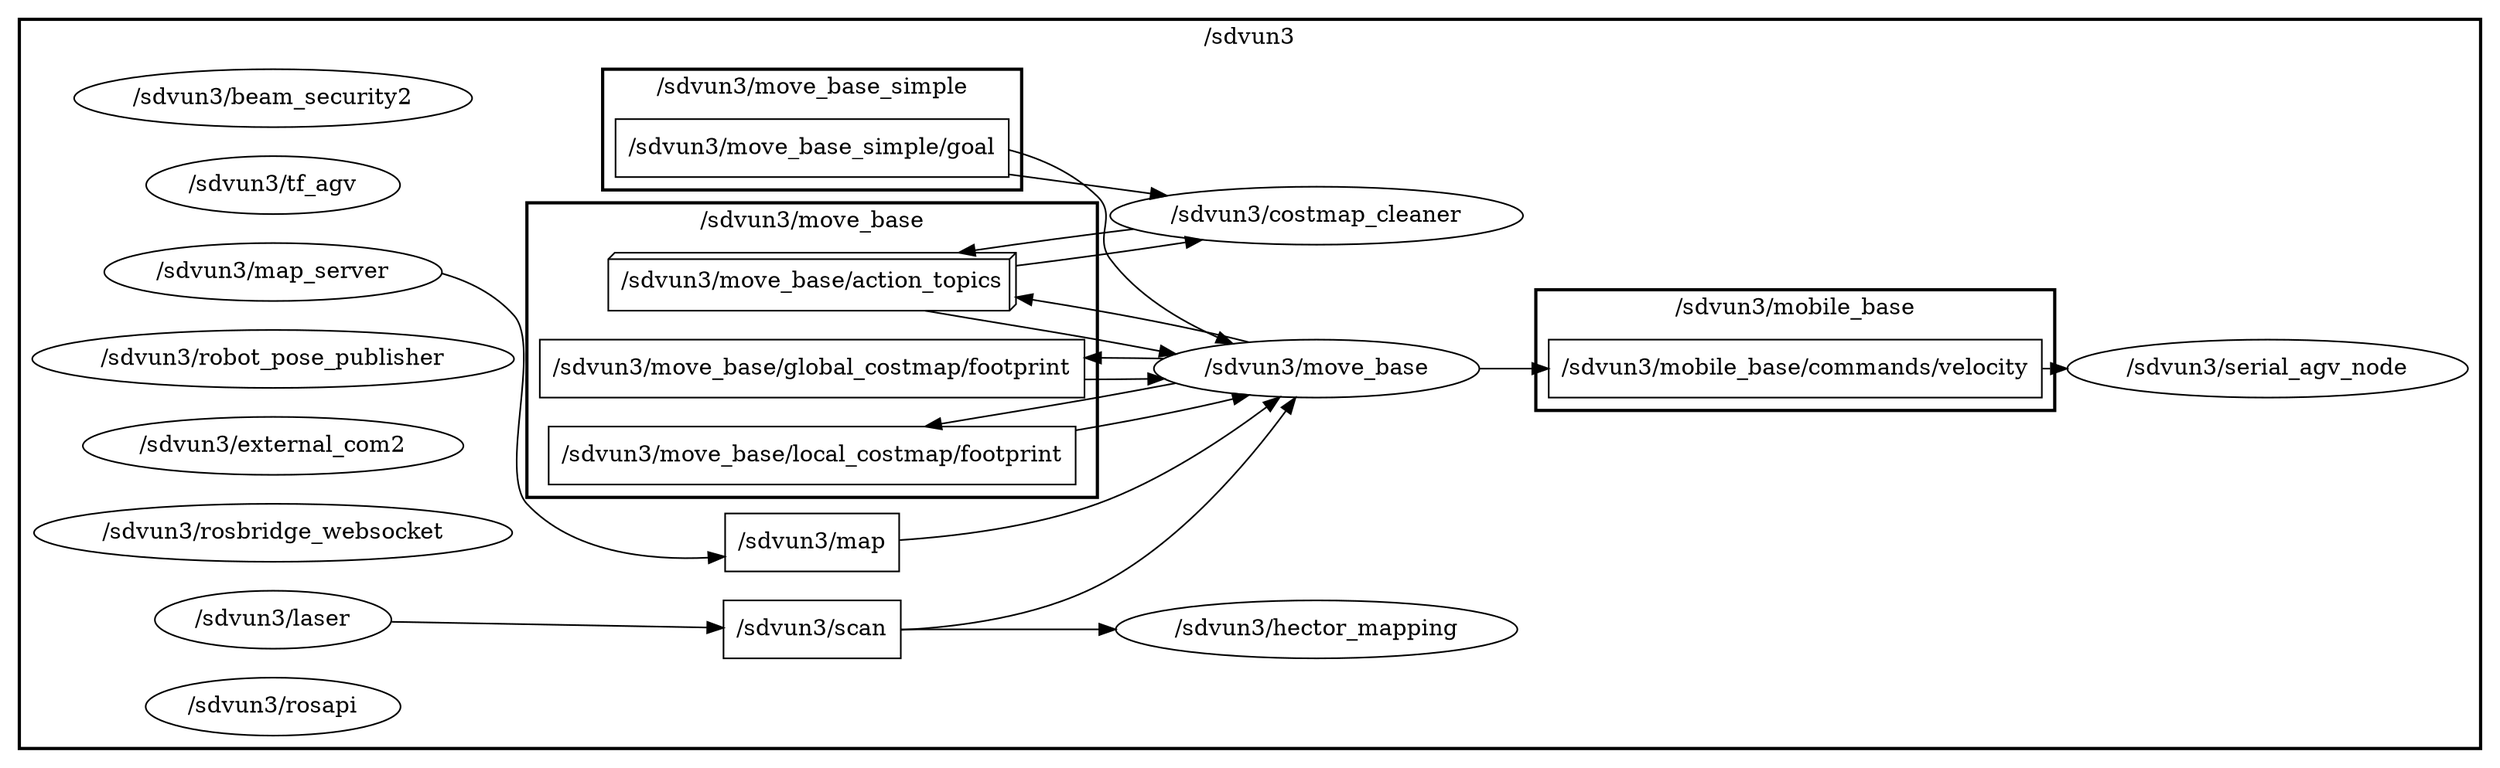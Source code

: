 digraph graphname {
	graph [bb="0,0,1238,469",
		compound=True,
		rank=same,
		rankdir=LR,
		ranksep=0.2
	];
	node [label="\N"];
	subgraph cluster___sdvun3 {
		graph [bb="8,8,1230,461",
			compound=True,
			label="/sdvun3",
			lheight=0.21,
			lp="619.02,449.5",
			lwidth=0.60,
			rank=same,
			rankdir=LR,
			ranksep=0.2,
			style=bold
		];
		subgraph cluster___sdvun3__mobile_base {
			graph [bb="757.46,218,1016.5,293",
				compound=True,
				label="/sdvun3/mobile_base",
				lheight=0.21,
				lp="886.96,281.5",
				lwidth=1.61,
				rank=same,
				rankdir=LR,
				ranksep=0.2,
				style=bold
			];
			t___sdvun3__mobile_base__commands__velocity			 [URL=topic_3A__sdvun3__mobile_base__commands__velocity,
				height=0.5,
				label="/sdvun3/mobile_base/commands/velocity",
				pos="886.96,244",
				shape=box,
				tooltip="topic:/sdvun3/mobile_base/commands/velocity",
				width=3.375];
		}
		subgraph cluster___sdvun3__move_base {
			graph [bb="257.98,164,539.98,347",
				compound=True,
				label="/sdvun3/move_base",
				lheight=0.21,
				lp="398.98,335.5",
				lwidth=1.51,
				rank=same,
				rankdir=LR,
				ranksep=0.2,
				style=bold
			];
			t___sdvun3__move_base__global_costmap__footprint			 [URL=topic_3A__sdvun3__move_base__global_costmap__footprint,
				height=0.5,
				label="/sdvun3/move_base/global_costmap/footprint",
				pos="398.98,244",
				shape=box,
				tooltip="topic:/sdvun3/move_base/global_costmap/footprint",
				width=3.6944];
			t___sdvun3__move_base__local_costmap__footprint			 [URL=topic_3A__sdvun3__move_base__local_costmap__footprint,
				height=0.5,
				label="/sdvun3/move_base/local_costmap/footprint",
				pos="398.98,190",
				shape=box,
				tooltip="topic:/sdvun3/move_base/local_costmap/footprint",
				width=3.5833];
			n_n__sdvun3__move_base__action_topics			 [URL=topic_3A__sdvun3__move_base__action_topics,
				height=0.5,
				label="/sdvun3/move_base/action_topics",
				pos="398.98,298",
				shape=box3d,
				tooltip="topic:/sdvun3/move_base/action_topics",
				width=2.7778];
		}
		subgraph cluster___sdvun3__move_base_simple {
			graph [bb="293.48,355,504.48,430",
				compound=True,
				label="/sdvun3/move_base_simple",
				lheight=0.21,
				lp="398.98,418.5",
				lwidth=2.11,
				rank=same,
				rankdir=LR,
				ranksep=0.2,
				style=bold
			];
			t___sdvun3__move_base_simple__goal			 [URL=topic_3A__sdvun3__move_base_simple__goal,
				height=0.5,
				label="/sdvun3/move_base_simple/goal",
				pos="398.98,381",
				shape=box,
				tooltip="topic:/sdvun3/move_base_simple/goal",
				width=2.7083];
		}
		n___sdvun3__serial_agv_node		 [URL=__sdvun3__serial_agv_node,
			height=0.5,
			label="/sdvun3/serial_agv_node",
			pos="1123.3,244",
			shape=ellipse,
			tooltip="/sdvun3/serial_agv_node",
			width=2.7442];
		t___sdvun3__mobile_base__commands__velocity -> n___sdvun3__serial_agv_node		 [penwidth=1,
			pos="e,1024.4,244 1008.6,244 1010.4,244 1012.2,244 1014,244"];
		n___sdvun3__move_base		 [URL=__sdvun3__move_base,
			height=0.5,
			label="/sdvun3/move_base",
			pos="648.72,244",
			shape=ellipse,
			tooltip="/sdvun3/move_base",
			width=2.2567];
		t___sdvun3__move_base__global_costmap__footprint -> n___sdvun3__move_base		 [penwidth=1,
			pos="e,572.33,237.72 532.26,237.26 542.44,237.3 552.54,237.39 562.3,237.54"];
		t___sdvun3__move_base__local_costmap__footprint -> n___sdvun3__move_base		 [penwidth=1,
			pos="e,615.52,227.55 528.13,205.44 532.13,206.29 536.08,207.14 539.98,208 561.76,212.79 585.84,218.7 605.79,224.58"];
		n_n__sdvun3__move_base__action_topics -> n___sdvun3__move_base		 [penwidth=1,
			pos="e,578.66,253.14 454.37,279.94 480.42,274.28 511.86,268.18 539.98,262 549.29,259.96 559.01,257.7 568.66,255.46"];
		n___sdvun3__costmap_cleaner		 [URL=__sdvun3__costmap_cleaner,
			height=0.5,
			label="/sdvun3/costmap_cleaner",
			pos="648.72,339",
			shape=ellipse,
			tooltip="/sdvun3/costmap_cleaner",
			width=2.7984];
		n_n__sdvun3__move_base__action_topics -> n___sdvun3__costmap_cleaner		 [penwidth=1,
			pos="e,592.39,324 499.12,307.81 527.15,312.14 556.92,317.22 582.45,322.08"];
		t___sdvun3__move_base_simple__goal -> n___sdvun3__move_base		 [penwidth=1,
			pos="e,611.61,260.11 496.74,375.55 512.88,370.63 528.17,362.9 539.98,351 552.45,338.44 538.14,326.71 547.98,312 561.41,291.92 582.97,276.21 602.71,264.96"];
		t___sdvun3__move_base_simple__goal -> n___sdvun3__costmap_cleaner		 [penwidth=1,
			pos="e,575.13,351.38 496.61,364.58 519.27,360.77 543.19,356.75 565.18,353.05"];
		t___sdvun3__scan		 [URL=topic_3A__sdvun3__scan,
			height=0.5,
			label="/sdvun3/scan",
			pos="398.98,82",
			shape=box,
			tooltip="topic:/sdvun3/scan",
			width=1.2083];
		t___sdvun3__scan -> n___sdvun3__move_base		 [penwidth=1,
			pos="e,639.54,225.7 442.76,82.656 472.11,84.873 510.6,91.352 539.98,109 583.47,135.12 616.83,185.37 634.55,216.65"];
		n___sdvun3__hector_mapping		 [URL=__sdvun3__hector_mapping,
			height=0.5,
			label="/sdvun3/hector_mapping",
			pos="648.72,82",
			shape=ellipse,
			tooltip="/sdvun3/hector_mapping",
			width=2.7442];
		t___sdvun3__scan -> n___sdvun3__hector_mapping		 [penwidth=1,
			pos="e,549.79,82 442.48,82 469.45,82 505.38,82 539.69,82"];
		t___sdvun3__map		 [URL=topic_3A__sdvun3__map,
			height=0.5,
			label="/sdvun3/map",
			pos="398.98,136",
			shape=box,
			tooltip="topic:/sdvun3/map",
			width=1.2083];
		t___sdvun3__map -> n___sdvun3__move_base		 [penwidth=1,
			pos="e,631.66,226.4 442.49,137.94 471.19,140.51 509.05,146.44 539.98,160 572.33,174.18 603.64,200.06 624.29,219.36"];
		n___sdvun3__beam_security2		 [URL=__sdvun3__beam_security2,
			height=0.5,
			label="/sdvun3/beam_security2",
			pos="132.99,412",
			shape=ellipse,
			tooltip="/sdvun3/beam_security2",
			width=2.69];
		n___sdvun3__tf_agv		 [URL=__sdvun3__tf_agv,
			height=0.5,
			label="/sdvun3/tf_agv",
			pos="132.99,358",
			shape=ellipse,
			tooltip="/sdvun3/tf_agv",
			width=1.7693];
		n___sdvun3__map_server		 [URL=__sdvun3__map_server,
			height=0.5,
			label="/sdvun3/map_server",
			pos="132.99,304",
			shape=ellipse,
			tooltip="/sdvun3/map_server",
			width=2.2929];
		n___sdvun3__map_server -> t___sdvun3__map		 [penwidth=1,
			pos="e,355.4,130.53 213.23,299.63 227.29,295.25 240.44,288.18 249.98,277 266.89,257.17 240.5,179.33 257.98,160 279.43,136.28 315,130.35 345.04,130.32"];
		n___sdvun3__robot_pose_publisher		 [URL=__sdvun3__robot_pose_publisher,
			height=0.5,
			label="/sdvun3/robot_pose_publisher",
			pos="132.99,250",
			shape=ellipse,
			tooltip="/sdvun3/robot_pose_publisher",
			width=3.2497];
		n___sdvun3__external_com2		 [URL=__sdvun3__external_com2,
			height=0.5,
			label="/sdvun3/external_com2",
			pos="132.99,196",
			shape=ellipse,
			tooltip="/sdvun3/external_com2",
			width=2.5998];
		n___sdvun3__rosbridge_websocket		 [URL=__sdvun3__rosbridge_websocket,
			height=0.5,
			label="/sdvun3/rosbridge_websocket",
			pos="132.99,142",
			shape=ellipse,
			tooltip="/sdvun3/rosbridge_websocket",
			width=3.2136];
		n___sdvun3__laser		 [URL=__sdvun3__laser,
			height=0.5,
			label="/sdvun3/laser",
			pos="132.99,88",
			shape=ellipse,
			tooltip="/sdvun3/laser",
			width=1.6068];
		n___sdvun3__laser -> t___sdvun3__scan		 [penwidth=1,
			pos="e,355.38,82.983 190.71,86.698 236.63,85.662 300.42,84.223 345.26,83.212"];
		n___sdvun3__rosapi		 [URL=__sdvun3__rosapi,
			height=0.5,
			label="/sdvun3/rosapi",
			pos="132.99,34",
			shape=ellipse,
			tooltip="/sdvun3/rosapi",
			width=1.7332];
		n___sdvun3__move_base -> t___sdvun3__mobile_base__commands__velocity		 [penwidth=1,
			pos="e,765.07,244 730.04,244 738.09,244 746.4,244 754.79,244"];
		n___sdvun3__move_base -> t___sdvun3__move_base__global_costmap__footprint		 [penwidth=1,
			pos="e,532.26,250.74 572.33,250.28 562.75,250.47 552.71,250.61 542.51,250.68"];
		n___sdvun3__move_base -> t___sdvun3__move_base__local_costmap__footprint		 [penwidth=1,
			pos="e,454.37,208.06 578.66,234.86 565.82,231.88 552.52,228.76 539.98,226 515.38,220.59 488.23,215.25 464.37,210.2"];
		n___sdvun3__move_base -> n_n__sdvun3__move_base__action_topics		 [penwidth=1,
			pos="e,499.25,288.41 615.52,260.45 594.04,267.27 565.44,274.41 539.98,280 530.02,282.19 519.64,284.37 509.23,286.45"];
		n___sdvun3__costmap_cleaner -> n_n__sdvun3__move_base__action_topics		 [penwidth=1,
			pos="e,471.21,316.04 558.88,330.76 533.57,326.96 506.18,322.43 481.33,317.91"];
	}
}
